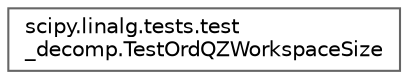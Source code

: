 digraph "Graphical Class Hierarchy"
{
 // LATEX_PDF_SIZE
  bgcolor="transparent";
  edge [fontname=Helvetica,fontsize=10,labelfontname=Helvetica,labelfontsize=10];
  node [fontname=Helvetica,fontsize=10,shape=box,height=0.2,width=0.4];
  rankdir="LR";
  Node0 [id="Node000000",label="scipy.linalg.tests.test\l_decomp.TestOrdQZWorkspaceSize",height=0.2,width=0.4,color="grey40", fillcolor="white", style="filled",URL="$d1/dc2/classscipy_1_1linalg_1_1tests_1_1test__decomp_1_1TestOrdQZWorkspaceSize.html",tooltip=" "];
}
